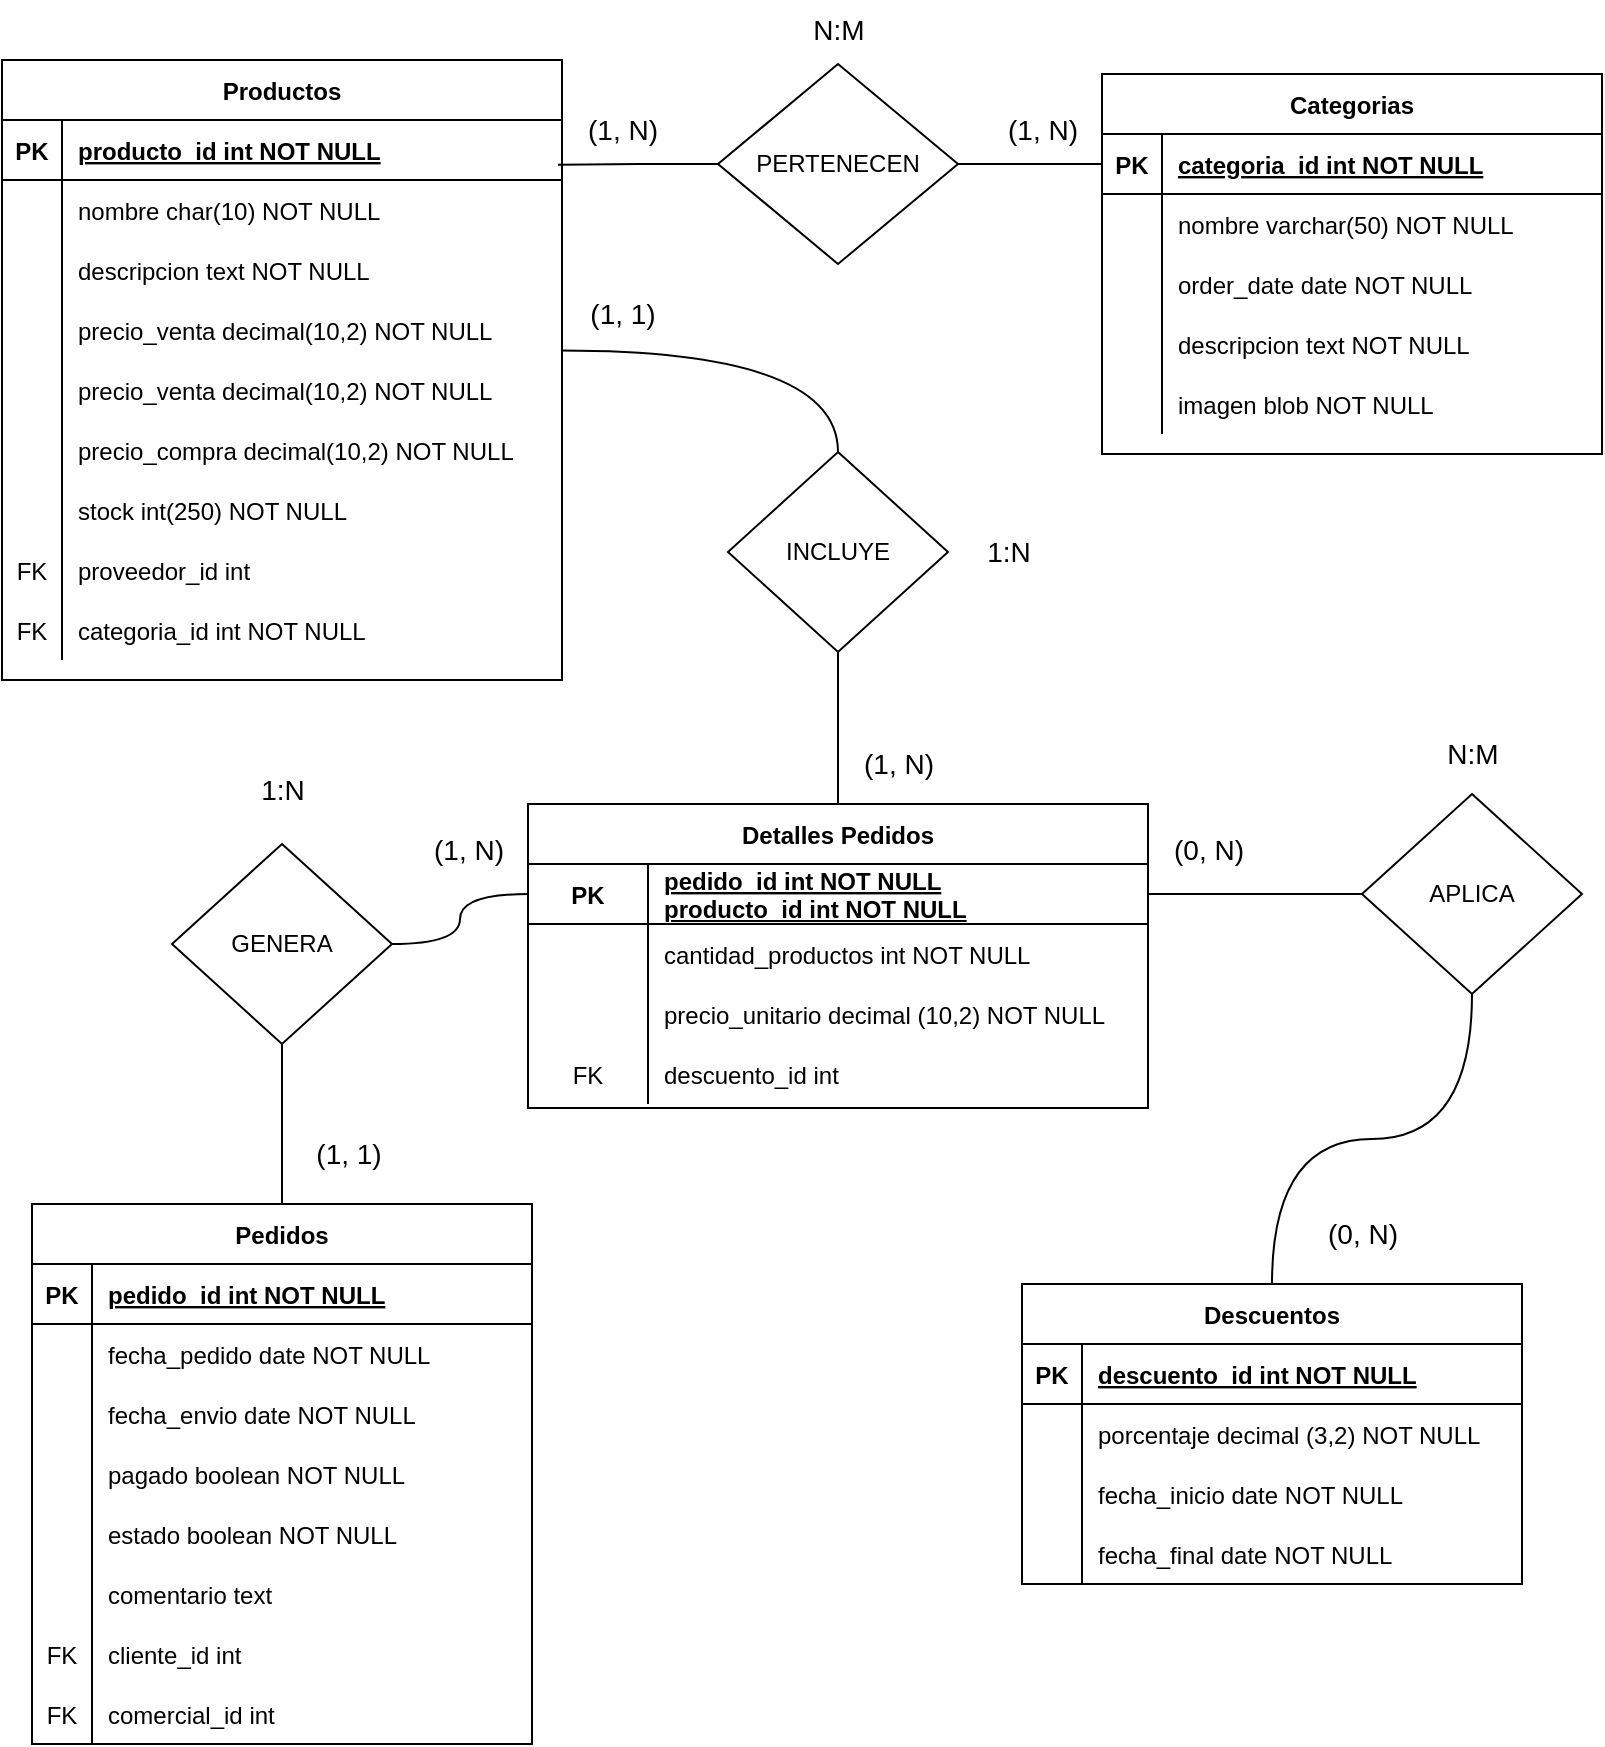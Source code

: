 <mxfile version="22.0.3" type="device">
  <diagram id="R2lEEEUBdFMjLlhIrx00" name="Page-1">
    <mxGraphModel dx="1502" dy="709" grid="1" gridSize="10" guides="1" tooltips="1" connect="1" arrows="1" fold="1" page="1" pageScale="1" pageWidth="850" pageHeight="1100" math="0" shadow="0" extFonts="Permanent Marker^https://fonts.googleapis.com/css?family=Permanent+Marker">
      <root>
        <mxCell id="0" />
        <mxCell id="1" parent="0" />
        <mxCell id="C-vyLk0tnHw3VtMMgP7b-2" value="Categorias" style="shape=table;startSize=30;container=1;collapsible=1;childLayout=tableLayout;fixedRows=1;rowLines=0;fontStyle=1;align=center;resizeLast=1;" parent="1" vertex="1">
          <mxGeometry x="570" y="115" width="250" height="190" as="geometry" />
        </mxCell>
        <mxCell id="C-vyLk0tnHw3VtMMgP7b-3" value="" style="shape=partialRectangle;collapsible=0;dropTarget=0;pointerEvents=0;fillColor=none;points=[[0,0.5],[1,0.5]];portConstraint=eastwest;top=0;left=0;right=0;bottom=1;" parent="C-vyLk0tnHw3VtMMgP7b-2" vertex="1">
          <mxGeometry y="30" width="250" height="30" as="geometry" />
        </mxCell>
        <mxCell id="C-vyLk0tnHw3VtMMgP7b-4" value="PK" style="shape=partialRectangle;overflow=hidden;connectable=0;fillColor=none;top=0;left=0;bottom=0;right=0;fontStyle=1;" parent="C-vyLk0tnHw3VtMMgP7b-3" vertex="1">
          <mxGeometry width="30" height="30" as="geometry">
            <mxRectangle width="30" height="30" as="alternateBounds" />
          </mxGeometry>
        </mxCell>
        <mxCell id="C-vyLk0tnHw3VtMMgP7b-5" value="categoria_id int NOT NULL " style="shape=partialRectangle;overflow=hidden;connectable=0;fillColor=none;top=0;left=0;bottom=0;right=0;align=left;spacingLeft=6;fontStyle=5;" parent="C-vyLk0tnHw3VtMMgP7b-3" vertex="1">
          <mxGeometry x="30" width="220" height="30" as="geometry">
            <mxRectangle width="220" height="30" as="alternateBounds" />
          </mxGeometry>
        </mxCell>
        <mxCell id="C-vyLk0tnHw3VtMMgP7b-6" value="" style="shape=partialRectangle;collapsible=0;dropTarget=0;pointerEvents=0;fillColor=none;points=[[0,0.5],[1,0.5]];portConstraint=eastwest;top=0;left=0;right=0;bottom=0;" parent="C-vyLk0tnHw3VtMMgP7b-2" vertex="1">
          <mxGeometry y="60" width="250" height="30" as="geometry" />
        </mxCell>
        <mxCell id="C-vyLk0tnHw3VtMMgP7b-7" value="" style="shape=partialRectangle;overflow=hidden;connectable=0;fillColor=none;top=0;left=0;bottom=0;right=0;" parent="C-vyLk0tnHw3VtMMgP7b-6" vertex="1">
          <mxGeometry width="30" height="30" as="geometry">
            <mxRectangle width="30" height="30" as="alternateBounds" />
          </mxGeometry>
        </mxCell>
        <mxCell id="C-vyLk0tnHw3VtMMgP7b-8" value="nombre varchar(50) NOT NULL" style="shape=partialRectangle;overflow=hidden;connectable=0;fillColor=none;top=0;left=0;bottom=0;right=0;align=left;spacingLeft=6;" parent="C-vyLk0tnHw3VtMMgP7b-6" vertex="1">
          <mxGeometry x="30" width="220" height="30" as="geometry">
            <mxRectangle width="220" height="30" as="alternateBounds" />
          </mxGeometry>
        </mxCell>
        <mxCell id="C-vyLk0tnHw3VtMMgP7b-9" value="" style="shape=partialRectangle;collapsible=0;dropTarget=0;pointerEvents=0;fillColor=none;points=[[0,0.5],[1,0.5]];portConstraint=eastwest;top=0;left=0;right=0;bottom=0;" parent="C-vyLk0tnHw3VtMMgP7b-2" vertex="1">
          <mxGeometry y="90" width="250" height="30" as="geometry" />
        </mxCell>
        <mxCell id="C-vyLk0tnHw3VtMMgP7b-10" value="" style="shape=partialRectangle;overflow=hidden;connectable=0;fillColor=none;top=0;left=0;bottom=0;right=0;" parent="C-vyLk0tnHw3VtMMgP7b-9" vertex="1">
          <mxGeometry width="30" height="30" as="geometry">
            <mxRectangle width="30" height="30" as="alternateBounds" />
          </mxGeometry>
        </mxCell>
        <mxCell id="C-vyLk0tnHw3VtMMgP7b-11" value="order_date date NOT NULL" style="shape=partialRectangle;overflow=hidden;connectable=0;fillColor=none;top=0;left=0;bottom=0;right=0;align=left;spacingLeft=6;" parent="C-vyLk0tnHw3VtMMgP7b-9" vertex="1">
          <mxGeometry x="30" width="220" height="30" as="geometry">
            <mxRectangle width="220" height="30" as="alternateBounds" />
          </mxGeometry>
        </mxCell>
        <mxCell id="OMfS5tUPitsYCGLQ4HfL-20" value="" style="shape=partialRectangle;collapsible=0;dropTarget=0;pointerEvents=0;fillColor=none;points=[[0,0.5],[1,0.5]];portConstraint=eastwest;top=0;left=0;right=0;bottom=0;" parent="C-vyLk0tnHw3VtMMgP7b-2" vertex="1">
          <mxGeometry y="120" width="250" height="30" as="geometry" />
        </mxCell>
        <mxCell id="OMfS5tUPitsYCGLQ4HfL-21" value="" style="shape=partialRectangle;overflow=hidden;connectable=0;fillColor=none;top=0;left=0;bottom=0;right=0;" parent="OMfS5tUPitsYCGLQ4HfL-20" vertex="1">
          <mxGeometry width="30" height="30" as="geometry">
            <mxRectangle width="30" height="30" as="alternateBounds" />
          </mxGeometry>
        </mxCell>
        <mxCell id="OMfS5tUPitsYCGLQ4HfL-22" value="descripcion text NOT NULL" style="shape=partialRectangle;overflow=hidden;connectable=0;fillColor=none;top=0;left=0;bottom=0;right=0;align=left;spacingLeft=6;" parent="OMfS5tUPitsYCGLQ4HfL-20" vertex="1">
          <mxGeometry x="30" width="220" height="30" as="geometry">
            <mxRectangle width="220" height="30" as="alternateBounds" />
          </mxGeometry>
        </mxCell>
        <mxCell id="OMfS5tUPitsYCGLQ4HfL-23" value="" style="shape=partialRectangle;collapsible=0;dropTarget=0;pointerEvents=0;fillColor=none;points=[[0,0.5],[1,0.5]];portConstraint=eastwest;top=0;left=0;right=0;bottom=0;" parent="C-vyLk0tnHw3VtMMgP7b-2" vertex="1">
          <mxGeometry y="150" width="250" height="30" as="geometry" />
        </mxCell>
        <mxCell id="OMfS5tUPitsYCGLQ4HfL-24" value="" style="shape=partialRectangle;overflow=hidden;connectable=0;fillColor=none;top=0;left=0;bottom=0;right=0;" parent="OMfS5tUPitsYCGLQ4HfL-23" vertex="1">
          <mxGeometry width="30" height="30" as="geometry">
            <mxRectangle width="30" height="30" as="alternateBounds" />
          </mxGeometry>
        </mxCell>
        <mxCell id="OMfS5tUPitsYCGLQ4HfL-25" value="imagen blob NOT NULL" style="shape=partialRectangle;overflow=hidden;connectable=0;fillColor=none;top=0;left=0;bottom=0;right=0;align=left;spacingLeft=6;" parent="OMfS5tUPitsYCGLQ4HfL-23" vertex="1">
          <mxGeometry x="30" width="220" height="30" as="geometry">
            <mxRectangle width="220" height="30" as="alternateBounds" />
          </mxGeometry>
        </mxCell>
        <mxCell id="C-vyLk0tnHw3VtMMgP7b-23" value="Productos" style="shape=table;startSize=30;container=1;collapsible=1;childLayout=tableLayout;fixedRows=1;rowLines=0;fontStyle=1;align=center;resizeLast=1;" parent="1" vertex="1">
          <mxGeometry x="20" y="108" width="280" height="310" as="geometry" />
        </mxCell>
        <mxCell id="C-vyLk0tnHw3VtMMgP7b-24" value="" style="shape=partialRectangle;collapsible=0;dropTarget=0;pointerEvents=0;fillColor=none;points=[[0,0.5],[1,0.5]];portConstraint=eastwest;top=0;left=0;right=0;bottom=1;" parent="C-vyLk0tnHw3VtMMgP7b-23" vertex="1">
          <mxGeometry y="30" width="280" height="30" as="geometry" />
        </mxCell>
        <mxCell id="C-vyLk0tnHw3VtMMgP7b-25" value="PK" style="shape=partialRectangle;overflow=hidden;connectable=0;fillColor=none;top=0;left=0;bottom=0;right=0;fontStyle=1;" parent="C-vyLk0tnHw3VtMMgP7b-24" vertex="1">
          <mxGeometry width="30" height="30" as="geometry">
            <mxRectangle width="30" height="30" as="alternateBounds" />
          </mxGeometry>
        </mxCell>
        <mxCell id="C-vyLk0tnHw3VtMMgP7b-26" value="producto_id int NOT NULL " style="shape=partialRectangle;overflow=hidden;connectable=0;fillColor=none;top=0;left=0;bottom=0;right=0;align=left;spacingLeft=6;fontStyle=5;" parent="C-vyLk0tnHw3VtMMgP7b-24" vertex="1">
          <mxGeometry x="30" width="250" height="30" as="geometry">
            <mxRectangle width="250" height="30" as="alternateBounds" />
          </mxGeometry>
        </mxCell>
        <mxCell id="OMfS5tUPitsYCGLQ4HfL-1" value="" style="shape=partialRectangle;collapsible=0;dropTarget=0;pointerEvents=0;fillColor=none;points=[[0,0.5],[1,0.5]];portConstraint=eastwest;top=0;left=0;right=0;bottom=0;" parent="C-vyLk0tnHw3VtMMgP7b-23" vertex="1">
          <mxGeometry y="60" width="280" height="30" as="geometry" />
        </mxCell>
        <mxCell id="OMfS5tUPitsYCGLQ4HfL-2" value="" style="shape=partialRectangle;overflow=hidden;connectable=0;fillColor=none;top=0;left=0;bottom=0;right=0;" parent="OMfS5tUPitsYCGLQ4HfL-1" vertex="1">
          <mxGeometry width="30" height="30" as="geometry">
            <mxRectangle width="30" height="30" as="alternateBounds" />
          </mxGeometry>
        </mxCell>
        <mxCell id="OMfS5tUPitsYCGLQ4HfL-3" value="nombre char(10) NOT NULL" style="shape=partialRectangle;overflow=hidden;connectable=0;fillColor=none;top=0;left=0;bottom=0;right=0;align=left;spacingLeft=6;" parent="OMfS5tUPitsYCGLQ4HfL-1" vertex="1">
          <mxGeometry x="30" width="250" height="30" as="geometry">
            <mxRectangle width="250" height="30" as="alternateBounds" />
          </mxGeometry>
        </mxCell>
        <mxCell id="OMfS5tUPitsYCGLQ4HfL-4" value="" style="shape=partialRectangle;collapsible=0;dropTarget=0;pointerEvents=0;fillColor=none;points=[[0,0.5],[1,0.5]];portConstraint=eastwest;top=0;left=0;right=0;bottom=0;" parent="C-vyLk0tnHw3VtMMgP7b-23" vertex="1">
          <mxGeometry y="90" width="280" height="30" as="geometry" />
        </mxCell>
        <mxCell id="OMfS5tUPitsYCGLQ4HfL-5" value="" style="shape=partialRectangle;overflow=hidden;connectable=0;fillColor=none;top=0;left=0;bottom=0;right=0;" parent="OMfS5tUPitsYCGLQ4HfL-4" vertex="1">
          <mxGeometry width="30" height="30" as="geometry">
            <mxRectangle width="30" height="30" as="alternateBounds" />
          </mxGeometry>
        </mxCell>
        <mxCell id="OMfS5tUPitsYCGLQ4HfL-6" value="descripcion text NOT NULL" style="shape=partialRectangle;overflow=hidden;connectable=0;fillColor=none;top=0;left=0;bottom=0;right=0;align=left;spacingLeft=6;" parent="OMfS5tUPitsYCGLQ4HfL-4" vertex="1">
          <mxGeometry x="30" width="250" height="30" as="geometry">
            <mxRectangle width="250" height="30" as="alternateBounds" />
          </mxGeometry>
        </mxCell>
        <mxCell id="OMfS5tUPitsYCGLQ4HfL-10" value="" style="shape=partialRectangle;collapsible=0;dropTarget=0;pointerEvents=0;fillColor=none;points=[[0,0.5],[1,0.5]];portConstraint=eastwest;top=0;left=0;right=0;bottom=0;" parent="C-vyLk0tnHw3VtMMgP7b-23" vertex="1">
          <mxGeometry y="120" width="280" height="30" as="geometry" />
        </mxCell>
        <mxCell id="OMfS5tUPitsYCGLQ4HfL-11" value="" style="shape=partialRectangle;overflow=hidden;connectable=0;fillColor=none;top=0;left=0;bottom=0;right=0;" parent="OMfS5tUPitsYCGLQ4HfL-10" vertex="1">
          <mxGeometry width="30" height="30" as="geometry">
            <mxRectangle width="30" height="30" as="alternateBounds" />
          </mxGeometry>
        </mxCell>
        <mxCell id="OMfS5tUPitsYCGLQ4HfL-12" value="precio_venta decimal(10,2) NOT NULL" style="shape=partialRectangle;overflow=hidden;connectable=0;fillColor=none;top=0;left=0;bottom=0;right=0;align=left;spacingLeft=6;" parent="OMfS5tUPitsYCGLQ4HfL-10" vertex="1">
          <mxGeometry x="30" width="250" height="30" as="geometry">
            <mxRectangle width="250" height="30" as="alternateBounds" />
          </mxGeometry>
        </mxCell>
        <mxCell id="OMfS5tUPitsYCGLQ4HfL-13" value="" style="shape=partialRectangle;collapsible=0;dropTarget=0;pointerEvents=0;fillColor=none;points=[[0,0.5],[1,0.5]];portConstraint=eastwest;top=0;left=0;right=0;bottom=0;" parent="C-vyLk0tnHw3VtMMgP7b-23" vertex="1">
          <mxGeometry y="150" width="280" height="30" as="geometry" />
        </mxCell>
        <mxCell id="OMfS5tUPitsYCGLQ4HfL-14" value="" style="shape=partialRectangle;overflow=hidden;connectable=0;fillColor=none;top=0;left=0;bottom=0;right=0;" parent="OMfS5tUPitsYCGLQ4HfL-13" vertex="1">
          <mxGeometry width="30" height="30" as="geometry">
            <mxRectangle width="30" height="30" as="alternateBounds" />
          </mxGeometry>
        </mxCell>
        <mxCell id="OMfS5tUPitsYCGLQ4HfL-15" value="precio_venta decimal(10,2) NOT NULL" style="shape=partialRectangle;overflow=hidden;connectable=0;fillColor=none;top=0;left=0;bottom=0;right=0;align=left;spacingLeft=6;" parent="OMfS5tUPitsYCGLQ4HfL-13" vertex="1">
          <mxGeometry x="30" width="250" height="30" as="geometry">
            <mxRectangle width="250" height="30" as="alternateBounds" />
          </mxGeometry>
        </mxCell>
        <mxCell id="OMfS5tUPitsYCGLQ4HfL-16" value="" style="shape=partialRectangle;collapsible=0;dropTarget=0;pointerEvents=0;fillColor=none;points=[[0,0.5],[1,0.5]];portConstraint=eastwest;top=0;left=0;right=0;bottom=0;" parent="C-vyLk0tnHw3VtMMgP7b-23" vertex="1">
          <mxGeometry y="180" width="280" height="30" as="geometry" />
        </mxCell>
        <mxCell id="OMfS5tUPitsYCGLQ4HfL-17" value="" style="shape=partialRectangle;overflow=hidden;connectable=0;fillColor=none;top=0;left=0;bottom=0;right=0;" parent="OMfS5tUPitsYCGLQ4HfL-16" vertex="1">
          <mxGeometry width="30" height="30" as="geometry">
            <mxRectangle width="30" height="30" as="alternateBounds" />
          </mxGeometry>
        </mxCell>
        <mxCell id="OMfS5tUPitsYCGLQ4HfL-18" value="precio_compra decimal(10,2) NOT NULL" style="shape=partialRectangle;overflow=hidden;connectable=0;fillColor=none;top=0;left=0;bottom=0;right=0;align=left;spacingLeft=6;" parent="OMfS5tUPitsYCGLQ4HfL-16" vertex="1">
          <mxGeometry x="30" width="250" height="30" as="geometry">
            <mxRectangle width="250" height="30" as="alternateBounds" />
          </mxGeometry>
        </mxCell>
        <mxCell id="OMfS5tUPitsYCGLQ4HfL-31" value="" style="shape=partialRectangle;collapsible=0;dropTarget=0;pointerEvents=0;fillColor=none;points=[[0,0.5],[1,0.5]];portConstraint=eastwest;top=0;left=0;right=0;bottom=0;" parent="C-vyLk0tnHw3VtMMgP7b-23" vertex="1">
          <mxGeometry y="210" width="280" height="30" as="geometry" />
        </mxCell>
        <mxCell id="OMfS5tUPitsYCGLQ4HfL-32" value="" style="shape=partialRectangle;overflow=hidden;connectable=0;fillColor=none;top=0;left=0;bottom=0;right=0;" parent="OMfS5tUPitsYCGLQ4HfL-31" vertex="1">
          <mxGeometry width="30" height="30" as="geometry">
            <mxRectangle width="30" height="30" as="alternateBounds" />
          </mxGeometry>
        </mxCell>
        <mxCell id="OMfS5tUPitsYCGLQ4HfL-33" value="stock int(250) NOT NULL" style="shape=partialRectangle;overflow=hidden;connectable=0;fillColor=none;top=0;left=0;bottom=0;right=0;align=left;spacingLeft=6;" parent="OMfS5tUPitsYCGLQ4HfL-31" vertex="1">
          <mxGeometry x="30" width="250" height="30" as="geometry">
            <mxRectangle width="250" height="30" as="alternateBounds" />
          </mxGeometry>
        </mxCell>
        <mxCell id="OMfS5tUPitsYCGLQ4HfL-7" value="" style="shape=partialRectangle;collapsible=0;dropTarget=0;pointerEvents=0;fillColor=none;points=[[0,0.5],[1,0.5]];portConstraint=eastwest;top=0;left=0;right=0;bottom=0;" parent="C-vyLk0tnHw3VtMMgP7b-23" vertex="1">
          <mxGeometry y="240" width="280" height="30" as="geometry" />
        </mxCell>
        <mxCell id="OMfS5tUPitsYCGLQ4HfL-8" value="FK" style="shape=partialRectangle;overflow=hidden;connectable=0;fillColor=none;top=0;left=0;bottom=0;right=0;" parent="OMfS5tUPitsYCGLQ4HfL-7" vertex="1">
          <mxGeometry width="30" height="30" as="geometry">
            <mxRectangle width="30" height="30" as="alternateBounds" />
          </mxGeometry>
        </mxCell>
        <mxCell id="OMfS5tUPitsYCGLQ4HfL-9" value="proveedor_id int" style="shape=partialRectangle;overflow=hidden;connectable=0;fillColor=none;top=0;left=0;bottom=0;right=0;align=left;spacingLeft=6;" parent="OMfS5tUPitsYCGLQ4HfL-7" vertex="1">
          <mxGeometry x="30" width="250" height="30" as="geometry">
            <mxRectangle width="250" height="30" as="alternateBounds" />
          </mxGeometry>
        </mxCell>
        <mxCell id="C-vyLk0tnHw3VtMMgP7b-27" value="" style="shape=partialRectangle;collapsible=0;dropTarget=0;pointerEvents=0;fillColor=none;points=[[0,0.5],[1,0.5]];portConstraint=eastwest;top=0;left=0;right=0;bottom=0;" parent="C-vyLk0tnHw3VtMMgP7b-23" vertex="1">
          <mxGeometry y="270" width="280" height="30" as="geometry" />
        </mxCell>
        <mxCell id="C-vyLk0tnHw3VtMMgP7b-28" value="FK" style="shape=partialRectangle;overflow=hidden;connectable=0;fillColor=none;top=0;left=0;bottom=0;right=0;" parent="C-vyLk0tnHw3VtMMgP7b-27" vertex="1">
          <mxGeometry width="30" height="30" as="geometry">
            <mxRectangle width="30" height="30" as="alternateBounds" />
          </mxGeometry>
        </mxCell>
        <mxCell id="C-vyLk0tnHw3VtMMgP7b-29" value="categoria_id int NOT NULL" style="shape=partialRectangle;overflow=hidden;connectable=0;fillColor=none;top=0;left=0;bottom=0;right=0;align=left;spacingLeft=6;" parent="C-vyLk0tnHw3VtMMgP7b-27" vertex="1">
          <mxGeometry x="30" width="250" height="30" as="geometry">
            <mxRectangle width="250" height="30" as="alternateBounds" />
          </mxGeometry>
        </mxCell>
        <mxCell id="OMfS5tUPitsYCGLQ4HfL-27" style="edgeStyle=orthogonalEdgeStyle;rounded=0;orthogonalLoop=1;jettySize=auto;html=1;exitX=1;exitY=0.5;exitDx=0;exitDy=0;entryX=0;entryY=0.5;entryDx=0;entryDy=0;endArrow=none;endFill=0;" parent="1" source="OMfS5tUPitsYCGLQ4HfL-19" target="C-vyLk0tnHw3VtMMgP7b-3" edge="1">
          <mxGeometry relative="1" as="geometry" />
        </mxCell>
        <mxCell id="OMfS5tUPitsYCGLQ4HfL-19" value="PERTENECEN" style="rhombus;whiteSpace=wrap;html=1;" parent="1" vertex="1">
          <mxGeometry x="378" y="110" width="120" height="100" as="geometry" />
        </mxCell>
        <mxCell id="OMfS5tUPitsYCGLQ4HfL-26" style="edgeStyle=orthogonalEdgeStyle;rounded=0;orthogonalLoop=1;jettySize=auto;html=1;exitX=0;exitY=0.5;exitDx=0;exitDy=0;entryX=0.993;entryY=0.744;entryDx=0;entryDy=0;entryPerimeter=0;endArrow=none;endFill=0;" parent="1" source="OMfS5tUPitsYCGLQ4HfL-19" target="C-vyLk0tnHw3VtMMgP7b-24" edge="1">
          <mxGeometry relative="1" as="geometry" />
        </mxCell>
        <mxCell id="OMfS5tUPitsYCGLQ4HfL-28" value="&lt;font style=&quot;font-size: 14px;&quot;&gt;N:M&lt;/font&gt;" style="text;html=1;align=center;verticalAlign=middle;resizable=0;points=[];autosize=1;strokeColor=none;fillColor=none;" parent="1" vertex="1">
          <mxGeometry x="413" y="78" width="50" height="30" as="geometry" />
        </mxCell>
        <mxCell id="OMfS5tUPitsYCGLQ4HfL-29" value="&lt;font style=&quot;font-size: 14px;&quot;&gt;(1, N)&lt;/font&gt;" style="text;html=1;align=center;verticalAlign=middle;resizable=0;points=[];autosize=1;strokeColor=none;fillColor=none;" parent="1" vertex="1">
          <mxGeometry x="300" y="128" width="60" height="30" as="geometry" />
        </mxCell>
        <mxCell id="OMfS5tUPitsYCGLQ4HfL-30" value="&lt;font style=&quot;font-size: 14px;&quot;&gt;(1, N)&lt;/font&gt;" style="text;html=1;align=center;verticalAlign=middle;resizable=0;points=[];autosize=1;strokeColor=none;fillColor=none;" parent="1" vertex="1">
          <mxGeometry x="510" y="128" width="60" height="30" as="geometry" />
        </mxCell>
        <mxCell id="ilhxJYiEXLFKRuOzivHI-21" style="edgeStyle=orthogonalEdgeStyle;rounded=0;orthogonalLoop=1;jettySize=auto;html=1;exitX=0.5;exitY=0;exitDx=0;exitDy=0;entryX=0.5;entryY=1;entryDx=0;entryDy=0;endArrow=none;endFill=0;curved=1;" parent="1" source="3Q4vwmbs3FbBu1VLTqTK-1" target="ilhxJYiEXLFKRuOzivHI-1" edge="1">
          <mxGeometry relative="1" as="geometry" />
        </mxCell>
        <mxCell id="3Q4vwmbs3FbBu1VLTqTK-1" value="Pedidos" style="shape=table;startSize=30;container=1;collapsible=1;childLayout=tableLayout;fixedRows=1;rowLines=0;fontStyle=1;align=center;resizeLast=1;" parent="1" vertex="1">
          <mxGeometry x="35" y="680" width="250" height="270" as="geometry" />
        </mxCell>
        <mxCell id="3Q4vwmbs3FbBu1VLTqTK-2" value="" style="shape=partialRectangle;collapsible=0;dropTarget=0;pointerEvents=0;fillColor=none;points=[[0,0.5],[1,0.5]];portConstraint=eastwest;top=0;left=0;right=0;bottom=1;" parent="3Q4vwmbs3FbBu1VLTqTK-1" vertex="1">
          <mxGeometry y="30" width="250" height="30" as="geometry" />
        </mxCell>
        <mxCell id="3Q4vwmbs3FbBu1VLTqTK-3" value="PK" style="shape=partialRectangle;overflow=hidden;connectable=0;fillColor=none;top=0;left=0;bottom=0;right=0;fontStyle=1;" parent="3Q4vwmbs3FbBu1VLTqTK-2" vertex="1">
          <mxGeometry width="30" height="30" as="geometry">
            <mxRectangle width="30" height="30" as="alternateBounds" />
          </mxGeometry>
        </mxCell>
        <mxCell id="3Q4vwmbs3FbBu1VLTqTK-4" value="pedido_id int NOT NULL " style="shape=partialRectangle;overflow=hidden;connectable=0;fillColor=none;top=0;left=0;bottom=0;right=0;align=left;spacingLeft=6;fontStyle=5;" parent="3Q4vwmbs3FbBu1VLTqTK-2" vertex="1">
          <mxGeometry x="30" width="220" height="30" as="geometry">
            <mxRectangle width="220" height="30" as="alternateBounds" />
          </mxGeometry>
        </mxCell>
        <mxCell id="3Q4vwmbs3FbBu1VLTqTK-5" value="" style="shape=partialRectangle;collapsible=0;dropTarget=0;pointerEvents=0;fillColor=none;points=[[0,0.5],[1,0.5]];portConstraint=eastwest;top=0;left=0;right=0;bottom=0;" parent="3Q4vwmbs3FbBu1VLTqTK-1" vertex="1">
          <mxGeometry y="60" width="250" height="30" as="geometry" />
        </mxCell>
        <mxCell id="3Q4vwmbs3FbBu1VLTqTK-6" value="" style="shape=partialRectangle;overflow=hidden;connectable=0;fillColor=none;top=0;left=0;bottom=0;right=0;" parent="3Q4vwmbs3FbBu1VLTqTK-5" vertex="1">
          <mxGeometry width="30" height="30" as="geometry">
            <mxRectangle width="30" height="30" as="alternateBounds" />
          </mxGeometry>
        </mxCell>
        <mxCell id="3Q4vwmbs3FbBu1VLTqTK-7" value="fecha_pedido date NOT NULL" style="shape=partialRectangle;overflow=hidden;connectable=0;fillColor=none;top=0;left=0;bottom=0;right=0;align=left;spacingLeft=6;" parent="3Q4vwmbs3FbBu1VLTqTK-5" vertex="1">
          <mxGeometry x="30" width="220" height="30" as="geometry">
            <mxRectangle width="220" height="30" as="alternateBounds" />
          </mxGeometry>
        </mxCell>
        <mxCell id="3Q4vwmbs3FbBu1VLTqTK-8" value="" style="shape=partialRectangle;collapsible=0;dropTarget=0;pointerEvents=0;fillColor=none;points=[[0,0.5],[1,0.5]];portConstraint=eastwest;top=0;left=0;right=0;bottom=0;" parent="3Q4vwmbs3FbBu1VLTqTK-1" vertex="1">
          <mxGeometry y="90" width="250" height="30" as="geometry" />
        </mxCell>
        <mxCell id="3Q4vwmbs3FbBu1VLTqTK-9" value="" style="shape=partialRectangle;overflow=hidden;connectable=0;fillColor=none;top=0;left=0;bottom=0;right=0;" parent="3Q4vwmbs3FbBu1VLTqTK-8" vertex="1">
          <mxGeometry width="30" height="30" as="geometry">
            <mxRectangle width="30" height="30" as="alternateBounds" />
          </mxGeometry>
        </mxCell>
        <mxCell id="3Q4vwmbs3FbBu1VLTqTK-10" value="fecha_envio date NOT NULL" style="shape=partialRectangle;overflow=hidden;connectable=0;fillColor=none;top=0;left=0;bottom=0;right=0;align=left;spacingLeft=6;" parent="3Q4vwmbs3FbBu1VLTqTK-8" vertex="1">
          <mxGeometry x="30" width="220" height="30" as="geometry">
            <mxRectangle width="220" height="30" as="alternateBounds" />
          </mxGeometry>
        </mxCell>
        <mxCell id="3Q4vwmbs3FbBu1VLTqTK-11" value="" style="shape=partialRectangle;collapsible=0;dropTarget=0;pointerEvents=0;fillColor=none;points=[[0,0.5],[1,0.5]];portConstraint=eastwest;top=0;left=0;right=0;bottom=0;" parent="3Q4vwmbs3FbBu1VLTqTK-1" vertex="1">
          <mxGeometry y="120" width="250" height="30" as="geometry" />
        </mxCell>
        <mxCell id="3Q4vwmbs3FbBu1VLTqTK-12" value="" style="shape=partialRectangle;overflow=hidden;connectable=0;fillColor=none;top=0;left=0;bottom=0;right=0;" parent="3Q4vwmbs3FbBu1VLTqTK-11" vertex="1">
          <mxGeometry width="30" height="30" as="geometry">
            <mxRectangle width="30" height="30" as="alternateBounds" />
          </mxGeometry>
        </mxCell>
        <mxCell id="3Q4vwmbs3FbBu1VLTqTK-13" value="pagado boolean NOT NULL" style="shape=partialRectangle;overflow=hidden;connectable=0;fillColor=none;top=0;left=0;bottom=0;right=0;align=left;spacingLeft=6;" parent="3Q4vwmbs3FbBu1VLTqTK-11" vertex="1">
          <mxGeometry x="30" width="220" height="30" as="geometry">
            <mxRectangle width="220" height="30" as="alternateBounds" />
          </mxGeometry>
        </mxCell>
        <mxCell id="3Q4vwmbs3FbBu1VLTqTK-14" value="" style="shape=partialRectangle;collapsible=0;dropTarget=0;pointerEvents=0;fillColor=none;points=[[0,0.5],[1,0.5]];portConstraint=eastwest;top=0;left=0;right=0;bottom=0;" parent="3Q4vwmbs3FbBu1VLTqTK-1" vertex="1">
          <mxGeometry y="150" width="250" height="30" as="geometry" />
        </mxCell>
        <mxCell id="3Q4vwmbs3FbBu1VLTqTK-15" value="" style="shape=partialRectangle;overflow=hidden;connectable=0;fillColor=none;top=0;left=0;bottom=0;right=0;" parent="3Q4vwmbs3FbBu1VLTqTK-14" vertex="1">
          <mxGeometry width="30" height="30" as="geometry">
            <mxRectangle width="30" height="30" as="alternateBounds" />
          </mxGeometry>
        </mxCell>
        <mxCell id="3Q4vwmbs3FbBu1VLTqTK-16" value="estado boolean NOT NULL" style="shape=partialRectangle;overflow=hidden;connectable=0;fillColor=none;top=0;left=0;bottom=0;right=0;align=left;spacingLeft=6;" parent="3Q4vwmbs3FbBu1VLTqTK-14" vertex="1">
          <mxGeometry x="30" width="220" height="30" as="geometry">
            <mxRectangle width="220" height="30" as="alternateBounds" />
          </mxGeometry>
        </mxCell>
        <mxCell id="3Q4vwmbs3FbBu1VLTqTK-17" value="" style="shape=partialRectangle;collapsible=0;dropTarget=0;pointerEvents=0;fillColor=none;points=[[0,0.5],[1,0.5]];portConstraint=eastwest;top=0;left=0;right=0;bottom=0;" parent="3Q4vwmbs3FbBu1VLTqTK-1" vertex="1">
          <mxGeometry y="180" width="250" height="30" as="geometry" />
        </mxCell>
        <mxCell id="3Q4vwmbs3FbBu1VLTqTK-18" value="" style="shape=partialRectangle;overflow=hidden;connectable=0;fillColor=none;top=0;left=0;bottom=0;right=0;" parent="3Q4vwmbs3FbBu1VLTqTK-17" vertex="1">
          <mxGeometry width="30" height="30" as="geometry">
            <mxRectangle width="30" height="30" as="alternateBounds" />
          </mxGeometry>
        </mxCell>
        <mxCell id="3Q4vwmbs3FbBu1VLTqTK-19" value="comentario text" style="shape=partialRectangle;overflow=hidden;connectable=0;fillColor=none;top=0;left=0;bottom=0;right=0;align=left;spacingLeft=6;" parent="3Q4vwmbs3FbBu1VLTqTK-17" vertex="1">
          <mxGeometry x="30" width="220" height="30" as="geometry">
            <mxRectangle width="220" height="30" as="alternateBounds" />
          </mxGeometry>
        </mxCell>
        <mxCell id="3Q4vwmbs3FbBu1VLTqTK-20" value="" style="shape=partialRectangle;collapsible=0;dropTarget=0;pointerEvents=0;fillColor=none;points=[[0,0.5],[1,0.5]];portConstraint=eastwest;top=0;left=0;right=0;bottom=0;" parent="3Q4vwmbs3FbBu1VLTqTK-1" vertex="1">
          <mxGeometry y="210" width="250" height="30" as="geometry" />
        </mxCell>
        <mxCell id="3Q4vwmbs3FbBu1VLTqTK-21" value="FK" style="shape=partialRectangle;overflow=hidden;connectable=0;fillColor=none;top=0;left=0;bottom=0;right=0;" parent="3Q4vwmbs3FbBu1VLTqTK-20" vertex="1">
          <mxGeometry width="30" height="30" as="geometry">
            <mxRectangle width="30" height="30" as="alternateBounds" />
          </mxGeometry>
        </mxCell>
        <mxCell id="3Q4vwmbs3FbBu1VLTqTK-22" value="cliente_id int" style="shape=partialRectangle;overflow=hidden;connectable=0;fillColor=none;top=0;left=0;bottom=0;right=0;align=left;spacingLeft=6;" parent="3Q4vwmbs3FbBu1VLTqTK-20" vertex="1">
          <mxGeometry x="30" width="220" height="30" as="geometry">
            <mxRectangle width="220" height="30" as="alternateBounds" />
          </mxGeometry>
        </mxCell>
        <mxCell id="3Q4vwmbs3FbBu1VLTqTK-23" value="" style="shape=partialRectangle;collapsible=0;dropTarget=0;pointerEvents=0;fillColor=none;points=[[0,0.5],[1,0.5]];portConstraint=eastwest;top=0;left=0;right=0;bottom=0;" parent="3Q4vwmbs3FbBu1VLTqTK-1" vertex="1">
          <mxGeometry y="240" width="250" height="30" as="geometry" />
        </mxCell>
        <mxCell id="3Q4vwmbs3FbBu1VLTqTK-24" value="FK" style="shape=partialRectangle;overflow=hidden;connectable=0;fillColor=none;top=0;left=0;bottom=0;right=0;" parent="3Q4vwmbs3FbBu1VLTqTK-23" vertex="1">
          <mxGeometry width="30" height="30" as="geometry">
            <mxRectangle width="30" height="30" as="alternateBounds" />
          </mxGeometry>
        </mxCell>
        <mxCell id="3Q4vwmbs3FbBu1VLTqTK-25" value="comercial_id int" style="shape=partialRectangle;overflow=hidden;connectable=0;fillColor=none;top=0;left=0;bottom=0;right=0;align=left;spacingLeft=6;" parent="3Q4vwmbs3FbBu1VLTqTK-23" vertex="1">
          <mxGeometry x="30" width="220" height="30" as="geometry">
            <mxRectangle width="220" height="30" as="alternateBounds" />
          </mxGeometry>
        </mxCell>
        <mxCell id="3Q4vwmbs3FbBu1VLTqTK-29" value="Descuentos" style="shape=table;startSize=30;container=1;collapsible=1;childLayout=tableLayout;fixedRows=1;rowLines=0;fontStyle=1;align=center;resizeLast=1;" parent="1" vertex="1">
          <mxGeometry x="530" y="720" width="250" height="150" as="geometry" />
        </mxCell>
        <mxCell id="3Q4vwmbs3FbBu1VLTqTK-30" value="" style="shape=partialRectangle;collapsible=0;dropTarget=0;pointerEvents=0;fillColor=none;points=[[0,0.5],[1,0.5]];portConstraint=eastwest;top=0;left=0;right=0;bottom=1;" parent="3Q4vwmbs3FbBu1VLTqTK-29" vertex="1">
          <mxGeometry y="30" width="250" height="30" as="geometry" />
        </mxCell>
        <mxCell id="3Q4vwmbs3FbBu1VLTqTK-31" value="PK" style="shape=partialRectangle;overflow=hidden;connectable=0;fillColor=none;top=0;left=0;bottom=0;right=0;fontStyle=1;" parent="3Q4vwmbs3FbBu1VLTqTK-30" vertex="1">
          <mxGeometry width="30" height="30" as="geometry">
            <mxRectangle width="30" height="30" as="alternateBounds" />
          </mxGeometry>
        </mxCell>
        <mxCell id="3Q4vwmbs3FbBu1VLTqTK-32" value="descuento_id int NOT NULL " style="shape=partialRectangle;overflow=hidden;connectable=0;fillColor=none;top=0;left=0;bottom=0;right=0;align=left;spacingLeft=6;fontStyle=5;" parent="3Q4vwmbs3FbBu1VLTqTK-30" vertex="1">
          <mxGeometry x="30" width="220" height="30" as="geometry">
            <mxRectangle width="220" height="30" as="alternateBounds" />
          </mxGeometry>
        </mxCell>
        <mxCell id="3Q4vwmbs3FbBu1VLTqTK-33" value="" style="shape=partialRectangle;collapsible=0;dropTarget=0;pointerEvents=0;fillColor=none;points=[[0,0.5],[1,0.5]];portConstraint=eastwest;top=0;left=0;right=0;bottom=0;" parent="3Q4vwmbs3FbBu1VLTqTK-29" vertex="1">
          <mxGeometry y="60" width="250" height="30" as="geometry" />
        </mxCell>
        <mxCell id="3Q4vwmbs3FbBu1VLTqTK-34" value="" style="shape=partialRectangle;overflow=hidden;connectable=0;fillColor=none;top=0;left=0;bottom=0;right=0;" parent="3Q4vwmbs3FbBu1VLTqTK-33" vertex="1">
          <mxGeometry width="30" height="30" as="geometry">
            <mxRectangle width="30" height="30" as="alternateBounds" />
          </mxGeometry>
        </mxCell>
        <mxCell id="3Q4vwmbs3FbBu1VLTqTK-35" value="porcentaje decimal (3,2) NOT NULL" style="shape=partialRectangle;overflow=hidden;connectable=0;fillColor=none;top=0;left=0;bottom=0;right=0;align=left;spacingLeft=6;" parent="3Q4vwmbs3FbBu1VLTqTK-33" vertex="1">
          <mxGeometry x="30" width="220" height="30" as="geometry">
            <mxRectangle width="220" height="30" as="alternateBounds" />
          </mxGeometry>
        </mxCell>
        <mxCell id="3Q4vwmbs3FbBu1VLTqTK-36" value="" style="shape=partialRectangle;collapsible=0;dropTarget=0;pointerEvents=0;fillColor=none;points=[[0,0.5],[1,0.5]];portConstraint=eastwest;top=0;left=0;right=0;bottom=0;" parent="3Q4vwmbs3FbBu1VLTqTK-29" vertex="1">
          <mxGeometry y="90" width="250" height="30" as="geometry" />
        </mxCell>
        <mxCell id="3Q4vwmbs3FbBu1VLTqTK-37" value="" style="shape=partialRectangle;overflow=hidden;connectable=0;fillColor=none;top=0;left=0;bottom=0;right=0;" parent="3Q4vwmbs3FbBu1VLTqTK-36" vertex="1">
          <mxGeometry width="30" height="30" as="geometry">
            <mxRectangle width="30" height="30" as="alternateBounds" />
          </mxGeometry>
        </mxCell>
        <mxCell id="3Q4vwmbs3FbBu1VLTqTK-38" value="fecha_inicio date NOT NULL" style="shape=partialRectangle;overflow=hidden;connectable=0;fillColor=none;top=0;left=0;bottom=0;right=0;align=left;spacingLeft=6;" parent="3Q4vwmbs3FbBu1VLTqTK-36" vertex="1">
          <mxGeometry x="30" width="220" height="30" as="geometry">
            <mxRectangle width="220" height="30" as="alternateBounds" />
          </mxGeometry>
        </mxCell>
        <mxCell id="3Q4vwmbs3FbBu1VLTqTK-39" value="" style="shape=partialRectangle;collapsible=0;dropTarget=0;pointerEvents=0;fillColor=none;points=[[0,0.5],[1,0.5]];portConstraint=eastwest;top=0;left=0;right=0;bottom=0;" parent="3Q4vwmbs3FbBu1VLTqTK-29" vertex="1">
          <mxGeometry y="120" width="250" height="30" as="geometry" />
        </mxCell>
        <mxCell id="3Q4vwmbs3FbBu1VLTqTK-40" value="" style="shape=partialRectangle;overflow=hidden;connectable=0;fillColor=none;top=0;left=0;bottom=0;right=0;" parent="3Q4vwmbs3FbBu1VLTqTK-39" vertex="1">
          <mxGeometry width="30" height="30" as="geometry">
            <mxRectangle width="30" height="30" as="alternateBounds" />
          </mxGeometry>
        </mxCell>
        <mxCell id="3Q4vwmbs3FbBu1VLTqTK-41" value="fecha_final date NOT NULL" style="shape=partialRectangle;overflow=hidden;connectable=0;fillColor=none;top=0;left=0;bottom=0;right=0;align=left;spacingLeft=6;" parent="3Q4vwmbs3FbBu1VLTqTK-39" vertex="1">
          <mxGeometry x="30" width="220" height="30" as="geometry">
            <mxRectangle width="220" height="30" as="alternateBounds" />
          </mxGeometry>
        </mxCell>
        <mxCell id="ilhxJYiEXLFKRuOzivHI-22" style="edgeStyle=orthogonalEdgeStyle;rounded=0;orthogonalLoop=1;jettySize=auto;html=1;exitX=1;exitY=0.5;exitDx=0;exitDy=0;entryX=0;entryY=0.5;entryDx=0;entryDy=0;endArrow=none;endFill=0;curved=1;" parent="1" source="ilhxJYiEXLFKRuOzivHI-1" target="ilhxJYiEXLFKRuOzivHI-5" edge="1">
          <mxGeometry relative="1" as="geometry" />
        </mxCell>
        <mxCell id="ilhxJYiEXLFKRuOzivHI-1" value="GENERA" style="rhombus;whiteSpace=wrap;html=1;" parent="1" vertex="1">
          <mxGeometry x="105" y="500" width="110" height="100" as="geometry" />
        </mxCell>
        <mxCell id="ilhxJYiEXLFKRuOzivHI-4" value="Detalles Pedidos" style="shape=table;startSize=30;container=1;collapsible=1;childLayout=tableLayout;fixedRows=1;rowLines=0;fontStyle=1;align=center;resizeLast=1;" parent="1" vertex="1">
          <mxGeometry x="283" y="480" width="310" height="152" as="geometry" />
        </mxCell>
        <mxCell id="ilhxJYiEXLFKRuOzivHI-5" value="" style="shape=partialRectangle;collapsible=0;dropTarget=0;pointerEvents=0;fillColor=none;points=[[0,0.5],[1,0.5]];portConstraint=eastwest;top=0;left=0;right=0;bottom=1;" parent="ilhxJYiEXLFKRuOzivHI-4" vertex="1">
          <mxGeometry y="30" width="310" height="30" as="geometry" />
        </mxCell>
        <mxCell id="ilhxJYiEXLFKRuOzivHI-6" value="PK" style="shape=partialRectangle;overflow=hidden;connectable=0;fillColor=none;top=0;left=0;bottom=0;right=0;fontStyle=1;" parent="ilhxJYiEXLFKRuOzivHI-5" vertex="1">
          <mxGeometry width="60" height="30" as="geometry">
            <mxRectangle width="60" height="30" as="alternateBounds" />
          </mxGeometry>
        </mxCell>
        <mxCell id="ilhxJYiEXLFKRuOzivHI-7" value="pedido_id int NOT NULL &#xa;producto_id int NOT NULL" style="shape=partialRectangle;overflow=hidden;connectable=0;fillColor=none;top=0;left=0;bottom=0;right=0;align=left;spacingLeft=6;fontStyle=5;" parent="ilhxJYiEXLFKRuOzivHI-5" vertex="1">
          <mxGeometry x="60" width="250" height="30" as="geometry">
            <mxRectangle width="250" height="30" as="alternateBounds" />
          </mxGeometry>
        </mxCell>
        <mxCell id="ilhxJYiEXLFKRuOzivHI-8" value="" style="shape=partialRectangle;collapsible=0;dropTarget=0;pointerEvents=0;fillColor=none;points=[[0,0.5],[1,0.5]];portConstraint=eastwest;top=0;left=0;right=0;bottom=0;" parent="ilhxJYiEXLFKRuOzivHI-4" vertex="1">
          <mxGeometry y="60" width="310" height="30" as="geometry" />
        </mxCell>
        <mxCell id="ilhxJYiEXLFKRuOzivHI-9" value="" style="shape=partialRectangle;overflow=hidden;connectable=0;fillColor=none;top=0;left=0;bottom=0;right=0;" parent="ilhxJYiEXLFKRuOzivHI-8" vertex="1">
          <mxGeometry width="60" height="30" as="geometry">
            <mxRectangle width="60" height="30" as="alternateBounds" />
          </mxGeometry>
        </mxCell>
        <mxCell id="ilhxJYiEXLFKRuOzivHI-10" value="cantidad_productos int NOT NULL" style="shape=partialRectangle;overflow=hidden;connectable=0;fillColor=none;top=0;left=0;bottom=0;right=0;align=left;spacingLeft=6;" parent="ilhxJYiEXLFKRuOzivHI-8" vertex="1">
          <mxGeometry x="60" width="250" height="30" as="geometry">
            <mxRectangle width="250" height="30" as="alternateBounds" />
          </mxGeometry>
        </mxCell>
        <mxCell id="ilhxJYiEXLFKRuOzivHI-11" value="" style="shape=partialRectangle;collapsible=0;dropTarget=0;pointerEvents=0;fillColor=none;points=[[0,0.5],[1,0.5]];portConstraint=eastwest;top=0;left=0;right=0;bottom=0;" parent="ilhxJYiEXLFKRuOzivHI-4" vertex="1">
          <mxGeometry y="90" width="310" height="30" as="geometry" />
        </mxCell>
        <mxCell id="ilhxJYiEXLFKRuOzivHI-12" value="" style="shape=partialRectangle;overflow=hidden;connectable=0;fillColor=none;top=0;left=0;bottom=0;right=0;" parent="ilhxJYiEXLFKRuOzivHI-11" vertex="1">
          <mxGeometry width="60" height="30" as="geometry">
            <mxRectangle width="60" height="30" as="alternateBounds" />
          </mxGeometry>
        </mxCell>
        <mxCell id="ilhxJYiEXLFKRuOzivHI-13" value="precio_unitario decimal (10,2) NOT NULL" style="shape=partialRectangle;overflow=hidden;connectable=0;fillColor=none;top=0;left=0;bottom=0;right=0;align=left;spacingLeft=6;" parent="ilhxJYiEXLFKRuOzivHI-11" vertex="1">
          <mxGeometry x="60" width="250" height="30" as="geometry">
            <mxRectangle width="250" height="30" as="alternateBounds" />
          </mxGeometry>
        </mxCell>
        <mxCell id="ilhxJYiEXLFKRuOzivHI-14" value="" style="shape=partialRectangle;collapsible=0;dropTarget=0;pointerEvents=0;fillColor=none;points=[[0,0.5],[1,0.5]];portConstraint=eastwest;top=0;left=0;right=0;bottom=0;" parent="ilhxJYiEXLFKRuOzivHI-4" vertex="1">
          <mxGeometry y="120" width="310" height="30" as="geometry" />
        </mxCell>
        <mxCell id="ilhxJYiEXLFKRuOzivHI-15" value="FK" style="shape=partialRectangle;overflow=hidden;connectable=0;fillColor=none;top=0;left=0;bottom=0;right=0;" parent="ilhxJYiEXLFKRuOzivHI-14" vertex="1">
          <mxGeometry width="60" height="30" as="geometry">
            <mxRectangle width="60" height="30" as="alternateBounds" />
          </mxGeometry>
        </mxCell>
        <mxCell id="ilhxJYiEXLFKRuOzivHI-16" value="descuento_id int" style="shape=partialRectangle;overflow=hidden;connectable=0;fillColor=none;top=0;left=0;bottom=0;right=0;align=left;spacingLeft=6;" parent="ilhxJYiEXLFKRuOzivHI-14" vertex="1">
          <mxGeometry x="60" width="250" height="30" as="geometry">
            <mxRectangle width="250" height="30" as="alternateBounds" />
          </mxGeometry>
        </mxCell>
        <mxCell id="ilhxJYiEXLFKRuOzivHI-26" style="edgeStyle=orthogonalEdgeStyle;rounded=0;orthogonalLoop=1;jettySize=auto;html=1;exitX=0.5;exitY=1;exitDx=0;exitDy=0;entryX=0.5;entryY=0;entryDx=0;entryDy=0;curved=1;endArrow=none;endFill=0;" parent="1" source="ilhxJYiEXLFKRuOzivHI-23" target="ilhxJYiEXLFKRuOzivHI-4" edge="1">
          <mxGeometry relative="1" as="geometry" />
        </mxCell>
        <mxCell id="ilhxJYiEXLFKRuOzivHI-23" value="INCLUYE" style="rhombus;whiteSpace=wrap;html=1;" parent="1" vertex="1">
          <mxGeometry x="383" y="304" width="110" height="100" as="geometry" />
        </mxCell>
        <mxCell id="ilhxJYiEXLFKRuOzivHI-25" style="edgeStyle=orthogonalEdgeStyle;rounded=0;orthogonalLoop=1;jettySize=auto;html=1;exitX=0.5;exitY=0;exitDx=0;exitDy=0;entryX=1;entryY=0.842;entryDx=0;entryDy=0;entryPerimeter=0;curved=1;endArrow=none;endFill=0;" parent="1" source="ilhxJYiEXLFKRuOzivHI-23" target="OMfS5tUPitsYCGLQ4HfL-10" edge="1">
          <mxGeometry relative="1" as="geometry" />
        </mxCell>
        <mxCell id="ilhxJYiEXLFKRuOzivHI-29" style="edgeStyle=orthogonalEdgeStyle;rounded=0;orthogonalLoop=1;jettySize=auto;html=1;exitX=0.5;exitY=1;exitDx=0;exitDy=0;entryX=0.5;entryY=0;entryDx=0;entryDy=0;curved=1;endArrow=none;endFill=0;" parent="1" source="ilhxJYiEXLFKRuOzivHI-27" target="3Q4vwmbs3FbBu1VLTqTK-29" edge="1">
          <mxGeometry relative="1" as="geometry" />
        </mxCell>
        <mxCell id="ilhxJYiEXLFKRuOzivHI-27" value="APLICA" style="rhombus;whiteSpace=wrap;html=1;" parent="1" vertex="1">
          <mxGeometry x="700" y="475" width="110" height="100" as="geometry" />
        </mxCell>
        <mxCell id="ilhxJYiEXLFKRuOzivHI-28" style="edgeStyle=orthogonalEdgeStyle;rounded=0;orthogonalLoop=1;jettySize=auto;html=1;exitX=1;exitY=0.5;exitDx=0;exitDy=0;entryX=0;entryY=0.5;entryDx=0;entryDy=0;curved=1;endArrow=none;endFill=0;" parent="1" source="ilhxJYiEXLFKRuOzivHI-5" target="ilhxJYiEXLFKRuOzivHI-27" edge="1">
          <mxGeometry relative="1" as="geometry" />
        </mxCell>
        <mxCell id="ilhxJYiEXLFKRuOzivHI-30" value="&lt;font style=&quot;font-size: 14px;&quot;&gt;1:N&lt;/font&gt;" style="text;html=1;align=center;verticalAlign=middle;resizable=0;points=[];autosize=1;strokeColor=none;fillColor=none;" parent="1" vertex="1">
          <mxGeometry x="135" y="458" width="50" height="30" as="geometry" />
        </mxCell>
        <mxCell id="ilhxJYiEXLFKRuOzivHI-31" value="&lt;font style=&quot;font-size: 14px;&quot;&gt;1:N&lt;/font&gt;" style="text;html=1;align=center;verticalAlign=middle;resizable=0;points=[];autosize=1;strokeColor=none;fillColor=none;" parent="1" vertex="1">
          <mxGeometry x="498" y="339" width="50" height="30" as="geometry" />
        </mxCell>
        <mxCell id="ilhxJYiEXLFKRuOzivHI-32" value="&lt;font style=&quot;font-size: 14px;&quot;&gt;N:M&lt;/font&gt;" style="text;html=1;align=center;verticalAlign=middle;resizable=0;points=[];autosize=1;strokeColor=none;fillColor=none;" parent="1" vertex="1">
          <mxGeometry x="730" y="440" width="50" height="30" as="geometry" />
        </mxCell>
        <mxCell id="ilhxJYiEXLFKRuOzivHI-33" value="&lt;font style=&quot;font-size: 14px;&quot;&gt;(1, N)&lt;/font&gt;" style="text;html=1;align=center;verticalAlign=middle;resizable=0;points=[];autosize=1;strokeColor=none;fillColor=none;" parent="1" vertex="1">
          <mxGeometry x="223" y="488" width="60" height="30" as="geometry" />
        </mxCell>
        <mxCell id="ilhxJYiEXLFKRuOzivHI-34" value="&lt;font style=&quot;font-size: 14px;&quot;&gt;(1, 1)&lt;/font&gt;" style="text;html=1;align=center;verticalAlign=middle;resizable=0;points=[];autosize=1;strokeColor=none;fillColor=none;" parent="1" vertex="1">
          <mxGeometry x="163" y="640" width="60" height="30" as="geometry" />
        </mxCell>
        <mxCell id="ilhxJYiEXLFKRuOzivHI-35" value="&lt;font style=&quot;font-size: 14px;&quot;&gt;(1, 1)&lt;/font&gt;" style="text;html=1;align=center;verticalAlign=middle;resizable=0;points=[];autosize=1;strokeColor=none;fillColor=none;" parent="1" vertex="1">
          <mxGeometry x="300" y="220" width="60" height="30" as="geometry" />
        </mxCell>
        <mxCell id="ilhxJYiEXLFKRuOzivHI-36" value="&lt;font style=&quot;font-size: 14px;&quot;&gt;(1, N)&lt;/font&gt;" style="text;html=1;align=center;verticalAlign=middle;resizable=0;points=[];autosize=1;strokeColor=none;fillColor=none;" parent="1" vertex="1">
          <mxGeometry x="438" y="445" width="60" height="30" as="geometry" />
        </mxCell>
        <mxCell id="ilhxJYiEXLFKRuOzivHI-37" value="&lt;font style=&quot;font-size: 14px;&quot;&gt;(0, N)&lt;/font&gt;" style="text;html=1;align=center;verticalAlign=middle;resizable=0;points=[];autosize=1;strokeColor=none;fillColor=none;" parent="1" vertex="1">
          <mxGeometry x="593" y="488" width="60" height="30" as="geometry" />
        </mxCell>
        <mxCell id="ilhxJYiEXLFKRuOzivHI-38" value="&lt;font style=&quot;font-size: 14px;&quot;&gt;(0, N)&lt;/font&gt;" style="text;html=1;align=center;verticalAlign=middle;resizable=0;points=[];autosize=1;strokeColor=none;fillColor=none;" parent="1" vertex="1">
          <mxGeometry x="670" y="680" width="60" height="30" as="geometry" />
        </mxCell>
      </root>
    </mxGraphModel>
  </diagram>
</mxfile>
